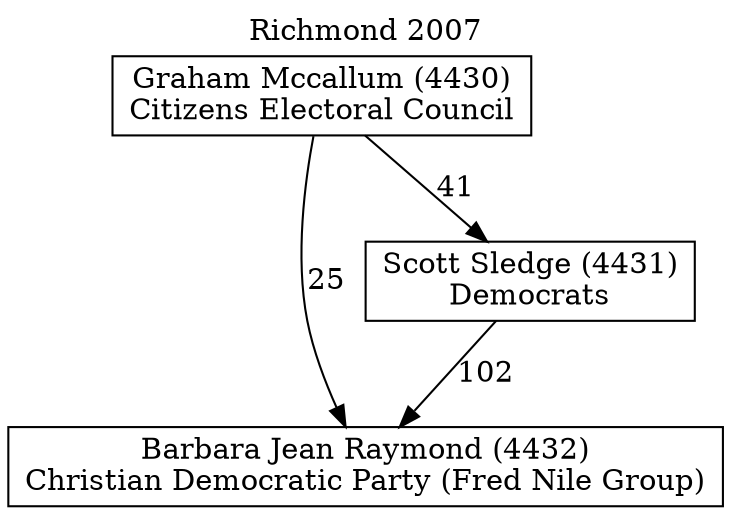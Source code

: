 // House preference flow
digraph "Barbara Jean Raymond (4432)_Richmond_2007" {
	graph [label="Richmond 2007" labelloc=t mclimit=10]
	node [shape=box]
	"Barbara Jean Raymond (4432)" [label="Barbara Jean Raymond (4432)
Christian Democratic Party (Fred Nile Group)"]
	"Scott Sledge (4431)" [label="Scott Sledge (4431)
Democrats"]
	"Graham Mccallum (4430)" [label="Graham Mccallum (4430)
Citizens Electoral Council"]
	"Scott Sledge (4431)" -> "Barbara Jean Raymond (4432)" [label=102]
	"Graham Mccallum (4430)" -> "Scott Sledge (4431)" [label=41]
	"Graham Mccallum (4430)" -> "Barbara Jean Raymond (4432)" [label=25]
}
